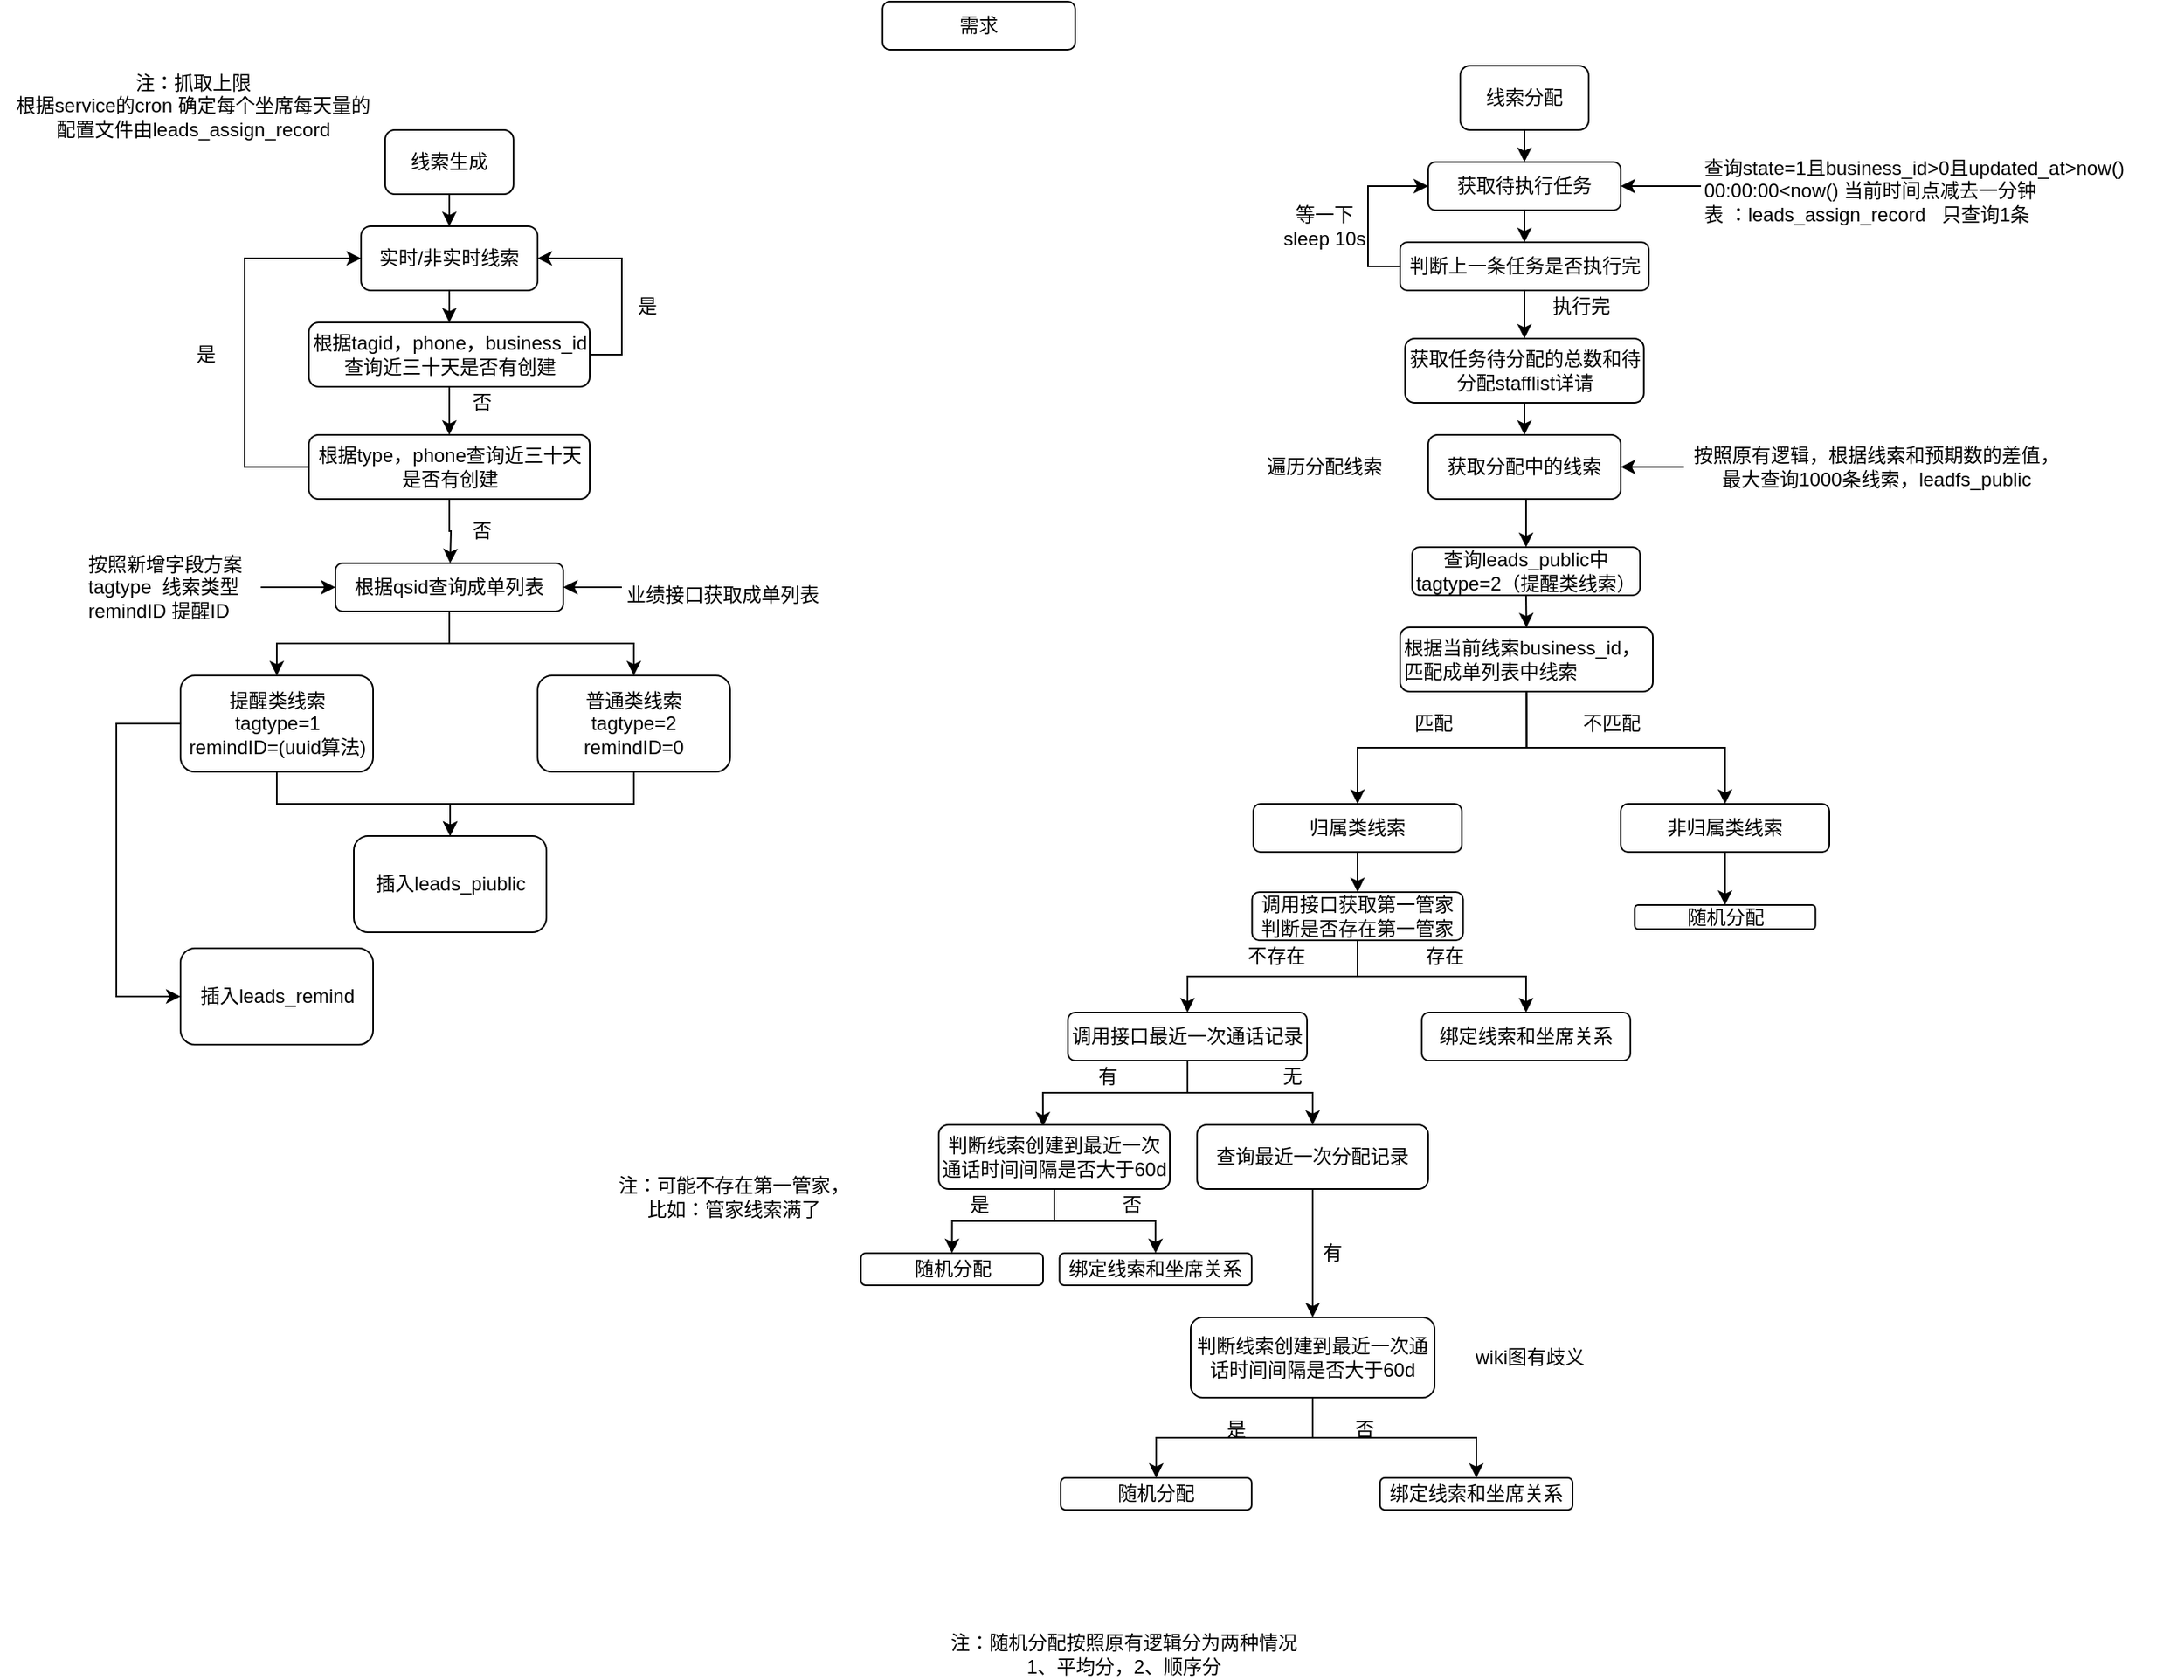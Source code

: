 <mxfile version="14.1.8" type="github">
  <diagram id="IqknK0kPTcSjH_NUfwJQ" name="Page-1">
    <mxGraphModel dx="3063" dy="646" grid="1" gridSize="10" guides="1" tooltips="1" connect="1" arrows="1" fold="1" page="1" pageScale="1" pageWidth="1920" pageHeight="1200" math="0" shadow="0">
      <root>
        <mxCell id="0" />
        <mxCell id="1" parent="0" />
        <mxCell id="EvDbIWPLK_iTkj3-h5W0-1" value="需求" style="rounded=1;whiteSpace=wrap;html=1;" vertex="1" parent="1">
          <mxGeometry x="380" y="30" width="120" height="30" as="geometry" />
        </mxCell>
        <mxCell id="EvDbIWPLK_iTkj3-h5W0-6" style="edgeStyle=orthogonalEdgeStyle;rounded=0;orthogonalLoop=1;jettySize=auto;html=1;exitX=0.5;exitY=1;exitDx=0;exitDy=0;entryX=0.5;entryY=0;entryDx=0;entryDy=0;" edge="1" parent="1" source="EvDbIWPLK_iTkj3-h5W0-2" target="EvDbIWPLK_iTkj3-h5W0-5">
          <mxGeometry relative="1" as="geometry" />
        </mxCell>
        <mxCell id="EvDbIWPLK_iTkj3-h5W0-2" value="线索生成" style="rounded=1;whiteSpace=wrap;html=1;" vertex="1" parent="1">
          <mxGeometry x="70" y="110" width="80" height="40" as="geometry" />
        </mxCell>
        <mxCell id="EvDbIWPLK_iTkj3-h5W0-38" style="edgeStyle=orthogonalEdgeStyle;rounded=0;orthogonalLoop=1;jettySize=auto;html=1;exitX=0.5;exitY=1;exitDx=0;exitDy=0;" edge="1" parent="1" source="EvDbIWPLK_iTkj3-h5W0-3">
          <mxGeometry relative="1" as="geometry">
            <mxPoint x="780" y="130" as="targetPoint" />
          </mxGeometry>
        </mxCell>
        <mxCell id="EvDbIWPLK_iTkj3-h5W0-3" value="线索分配" style="rounded=1;whiteSpace=wrap;html=1;" vertex="1" parent="1">
          <mxGeometry x="740" y="70" width="80" height="40" as="geometry" />
        </mxCell>
        <mxCell id="EvDbIWPLK_iTkj3-h5W0-8" style="edgeStyle=orthogonalEdgeStyle;rounded=0;orthogonalLoop=1;jettySize=auto;html=1;exitX=0.5;exitY=1;exitDx=0;exitDy=0;entryX=0.5;entryY=0;entryDx=0;entryDy=0;" edge="1" parent="1" source="EvDbIWPLK_iTkj3-h5W0-5" target="EvDbIWPLK_iTkj3-h5W0-7">
          <mxGeometry relative="1" as="geometry" />
        </mxCell>
        <mxCell id="EvDbIWPLK_iTkj3-h5W0-5" value="实时/非实时线索" style="rounded=1;whiteSpace=wrap;html=1;" vertex="1" parent="1">
          <mxGeometry x="55" y="170" width="110" height="40" as="geometry" />
        </mxCell>
        <mxCell id="EvDbIWPLK_iTkj3-h5W0-9" style="edgeStyle=orthogonalEdgeStyle;rounded=0;orthogonalLoop=1;jettySize=auto;html=1;exitX=0.5;exitY=1;exitDx=0;exitDy=0;" edge="1" parent="1" source="EvDbIWPLK_iTkj3-h5W0-7">
          <mxGeometry relative="1" as="geometry">
            <mxPoint x="110" y="300" as="targetPoint" />
          </mxGeometry>
        </mxCell>
        <mxCell id="EvDbIWPLK_iTkj3-h5W0-12" style="edgeStyle=orthogonalEdgeStyle;rounded=0;orthogonalLoop=1;jettySize=auto;html=1;exitX=1;exitY=0.5;exitDx=0;exitDy=0;entryX=1;entryY=0.5;entryDx=0;entryDy=0;" edge="1" parent="1" source="EvDbIWPLK_iTkj3-h5W0-7" target="EvDbIWPLK_iTkj3-h5W0-5">
          <mxGeometry relative="1" as="geometry" />
        </mxCell>
        <mxCell id="EvDbIWPLK_iTkj3-h5W0-7" value="根据tagid，phone，business_id查询近三十天是否有创建" style="rounded=1;whiteSpace=wrap;html=1;" vertex="1" parent="1">
          <mxGeometry x="22.5" y="230" width="175" height="40" as="geometry" />
        </mxCell>
        <mxCell id="EvDbIWPLK_iTkj3-h5W0-10" value="否" style="text;html=1;align=center;verticalAlign=middle;resizable=0;points=[];autosize=1;" vertex="1" parent="1">
          <mxGeometry x="115" y="270" width="30" height="20" as="geometry" />
        </mxCell>
        <mxCell id="EvDbIWPLK_iTkj3-h5W0-13" value="是" style="text;html=1;align=center;verticalAlign=middle;resizable=0;points=[];autosize=1;" vertex="1" parent="1">
          <mxGeometry x="217.5" y="210" width="30" height="20" as="geometry" />
        </mxCell>
        <mxCell id="EvDbIWPLK_iTkj3-h5W0-15" style="edgeStyle=orthogonalEdgeStyle;rounded=0;orthogonalLoop=1;jettySize=auto;html=1;exitX=0.5;exitY=1;exitDx=0;exitDy=0;" edge="1" parent="1" source="EvDbIWPLK_iTkj3-h5W0-14">
          <mxGeometry relative="1" as="geometry">
            <mxPoint x="110.5" y="380" as="targetPoint" />
          </mxGeometry>
        </mxCell>
        <mxCell id="EvDbIWPLK_iTkj3-h5W0-17" style="edgeStyle=orthogonalEdgeStyle;rounded=0;orthogonalLoop=1;jettySize=auto;html=1;exitX=0;exitY=0.5;exitDx=0;exitDy=0;entryX=0;entryY=0.5;entryDx=0;entryDy=0;" edge="1" parent="1" source="EvDbIWPLK_iTkj3-h5W0-14" target="EvDbIWPLK_iTkj3-h5W0-5">
          <mxGeometry relative="1" as="geometry">
            <Array as="points">
              <mxPoint x="-17.5" y="320" />
              <mxPoint x="-17.5" y="190" />
            </Array>
          </mxGeometry>
        </mxCell>
        <mxCell id="EvDbIWPLK_iTkj3-h5W0-14" value="根据type，phone查询近三十天是否有创建" style="rounded=1;whiteSpace=wrap;html=1;" vertex="1" parent="1">
          <mxGeometry x="22.5" y="300" width="175" height="40" as="geometry" />
        </mxCell>
        <mxCell id="EvDbIWPLK_iTkj3-h5W0-16" value="否" style="text;html=1;align=center;verticalAlign=middle;resizable=0;points=[];autosize=1;" vertex="1" parent="1">
          <mxGeometry x="115" y="350" width="30" height="20" as="geometry" />
        </mxCell>
        <mxCell id="EvDbIWPLK_iTkj3-h5W0-18" value="是" style="text;html=1;align=center;verticalAlign=middle;resizable=0;points=[];autosize=1;" vertex="1" parent="1">
          <mxGeometry x="-57.5" y="240" width="30" height="20" as="geometry" />
        </mxCell>
        <mxCell id="EvDbIWPLK_iTkj3-h5W0-19" value="注：抓取上限&lt;br&gt;根据service的cron 确定每个坐席每天量的&lt;br&gt;配置文件由leads_assign_record" style="text;html=1;align=center;verticalAlign=middle;resizable=0;points=[];autosize=1;" vertex="1" parent="1">
          <mxGeometry x="-170" y="70" width="240" height="50" as="geometry" />
        </mxCell>
        <mxCell id="EvDbIWPLK_iTkj3-h5W0-27" style="edgeStyle=orthogonalEdgeStyle;rounded=0;orthogonalLoop=1;jettySize=auto;html=1;exitX=0.5;exitY=1;exitDx=0;exitDy=0;entryX=0.5;entryY=0;entryDx=0;entryDy=0;" edge="1" parent="1" source="EvDbIWPLK_iTkj3-h5W0-22" target="EvDbIWPLK_iTkj3-h5W0-26">
          <mxGeometry relative="1" as="geometry" />
        </mxCell>
        <mxCell id="EvDbIWPLK_iTkj3-h5W0-29" style="edgeStyle=orthogonalEdgeStyle;rounded=0;orthogonalLoop=1;jettySize=auto;html=1;exitX=0.5;exitY=1;exitDx=0;exitDy=0;entryX=0.5;entryY=0;entryDx=0;entryDy=0;" edge="1" parent="1" source="EvDbIWPLK_iTkj3-h5W0-22" target="EvDbIWPLK_iTkj3-h5W0-28">
          <mxGeometry relative="1" as="geometry" />
        </mxCell>
        <mxCell id="EvDbIWPLK_iTkj3-h5W0-22" value="根据qsid查询成单列表" style="rounded=1;whiteSpace=wrap;html=1;" vertex="1" parent="1">
          <mxGeometry x="39" y="380" width="142" height="30" as="geometry" />
        </mxCell>
        <mxCell id="EvDbIWPLK_iTkj3-h5W0-24" value="" style="edgeStyle=orthogonalEdgeStyle;rounded=0;orthogonalLoop=1;jettySize=auto;html=1;" edge="1" parent="1" source="EvDbIWPLK_iTkj3-h5W0-23" target="EvDbIWPLK_iTkj3-h5W0-22">
          <mxGeometry relative="1" as="geometry" />
        </mxCell>
        <mxCell id="EvDbIWPLK_iTkj3-h5W0-23" value="按照新增字段方案&lt;br&gt;tagtype&amp;nbsp; 线索类型&lt;br&gt;remindID 提醒ID" style="text;html=1;align=left;verticalAlign=middle;resizable=0;points=[];autosize=1;" vertex="1" parent="1">
          <mxGeometry x="-117.5" y="370" width="110" height="50" as="geometry" />
        </mxCell>
        <mxCell id="EvDbIWPLK_iTkj3-h5W0-31" style="edgeStyle=orthogonalEdgeStyle;rounded=0;orthogonalLoop=1;jettySize=auto;html=1;exitX=0.5;exitY=1;exitDx=0;exitDy=0;" edge="1" parent="1" source="EvDbIWPLK_iTkj3-h5W0-26" target="EvDbIWPLK_iTkj3-h5W0-30">
          <mxGeometry relative="1" as="geometry" />
        </mxCell>
        <mxCell id="EvDbIWPLK_iTkj3-h5W0-35" style="edgeStyle=orthogonalEdgeStyle;rounded=0;orthogonalLoop=1;jettySize=auto;html=1;exitX=0;exitY=0.5;exitDx=0;exitDy=0;entryX=0;entryY=0.5;entryDx=0;entryDy=0;" edge="1" parent="1" source="EvDbIWPLK_iTkj3-h5W0-26" target="EvDbIWPLK_iTkj3-h5W0-33">
          <mxGeometry relative="1" as="geometry">
            <Array as="points">
              <mxPoint x="-97.5" y="480" />
              <mxPoint x="-97.5" y="650" />
            </Array>
          </mxGeometry>
        </mxCell>
        <mxCell id="EvDbIWPLK_iTkj3-h5W0-26" value="提醒类线索&lt;br&gt;tagtype=1&lt;br&gt;&lt;span style=&quot;text-align: left&quot;&gt;remindID=(uuid算法)&lt;/span&gt;" style="rounded=1;whiteSpace=wrap;html=1;" vertex="1" parent="1">
          <mxGeometry x="-57.5" y="450" width="120" height="60" as="geometry" />
        </mxCell>
        <mxCell id="EvDbIWPLK_iTkj3-h5W0-32" style="edgeStyle=orthogonalEdgeStyle;rounded=0;orthogonalLoop=1;jettySize=auto;html=1;exitX=0.5;exitY=1;exitDx=0;exitDy=0;entryX=0.5;entryY=0;entryDx=0;entryDy=0;" edge="1" parent="1" source="EvDbIWPLK_iTkj3-h5W0-28" target="EvDbIWPLK_iTkj3-h5W0-30">
          <mxGeometry relative="1" as="geometry" />
        </mxCell>
        <mxCell id="EvDbIWPLK_iTkj3-h5W0-28" value="普通类线索&lt;br&gt;tagtype=2&lt;br&gt;&lt;span style=&quot;text-align: left&quot;&gt;remindID=0&lt;/span&gt;" style="rounded=1;whiteSpace=wrap;html=1;" vertex="1" parent="1">
          <mxGeometry x="165" y="450" width="120" height="60" as="geometry" />
        </mxCell>
        <mxCell id="EvDbIWPLK_iTkj3-h5W0-30" value="插入leads_piublic" style="rounded=1;whiteSpace=wrap;html=1;" vertex="1" parent="1">
          <mxGeometry x="50.5" y="550" width="120" height="60" as="geometry" />
        </mxCell>
        <mxCell id="EvDbIWPLK_iTkj3-h5W0-33" value="插入leads_remind" style="rounded=1;whiteSpace=wrap;html=1;" vertex="1" parent="1">
          <mxGeometry x="-57.5" y="620" width="120" height="60" as="geometry" />
        </mxCell>
        <mxCell id="EvDbIWPLK_iTkj3-h5W0-37" style="edgeStyle=orthogonalEdgeStyle;rounded=0;orthogonalLoop=1;jettySize=auto;html=1;exitX=0;exitY=0.25;exitDx=0;exitDy=0;" edge="1" parent="1" source="EvDbIWPLK_iTkj3-h5W0-36" target="EvDbIWPLK_iTkj3-h5W0-22">
          <mxGeometry relative="1" as="geometry" />
        </mxCell>
        <mxCell id="EvDbIWPLK_iTkj3-h5W0-36" value="业绩接口获取成单列表" style="text;html=1;strokeColor=none;fillColor=none;align=center;verticalAlign=middle;whiteSpace=wrap;rounded=0;" vertex="1" parent="1">
          <mxGeometry x="217.5" y="390" width="125" height="20" as="geometry" />
        </mxCell>
        <mxCell id="EvDbIWPLK_iTkj3-h5W0-43" style="edgeStyle=orthogonalEdgeStyle;rounded=0;orthogonalLoop=1;jettySize=auto;html=1;exitX=0.5;exitY=1;exitDx=0;exitDy=0;entryX=0.5;entryY=0;entryDx=0;entryDy=0;" edge="1" parent="1" source="EvDbIWPLK_iTkj3-h5W0-39" target="EvDbIWPLK_iTkj3-h5W0-42">
          <mxGeometry relative="1" as="geometry" />
        </mxCell>
        <mxCell id="EvDbIWPLK_iTkj3-h5W0-39" value="获取待执行任务" style="rounded=1;whiteSpace=wrap;html=1;" vertex="1" parent="1">
          <mxGeometry x="720" y="130" width="120" height="30" as="geometry" />
        </mxCell>
        <mxCell id="EvDbIWPLK_iTkj3-h5W0-41" style="edgeStyle=orthogonalEdgeStyle;rounded=0;orthogonalLoop=1;jettySize=auto;html=1;exitX=0;exitY=0.5;exitDx=0;exitDy=0;entryX=1;entryY=0.5;entryDx=0;entryDy=0;" edge="1" parent="1" source="EvDbIWPLK_iTkj3-h5W0-40" target="EvDbIWPLK_iTkj3-h5W0-39">
          <mxGeometry relative="1" as="geometry" />
        </mxCell>
        <mxCell id="EvDbIWPLK_iTkj3-h5W0-40" value="查询state=1且business_id&amp;gt;0且updated_at&amp;gt;now() 00:00:00&amp;lt;now() 当前时间点减去一分钟&lt;br&gt;表 ：leads_assign_record&amp;nbsp; &amp;nbsp;只查询1条" style="text;whiteSpace=wrap;html=1;" vertex="1" parent="1">
          <mxGeometry x="890" y="120" width="300" height="50" as="geometry" />
        </mxCell>
        <mxCell id="EvDbIWPLK_iTkj3-h5W0-44" style="edgeStyle=orthogonalEdgeStyle;rounded=0;orthogonalLoop=1;jettySize=auto;html=1;exitX=0.5;exitY=1;exitDx=0;exitDy=0;" edge="1" parent="1" source="EvDbIWPLK_iTkj3-h5W0-42">
          <mxGeometry relative="1" as="geometry">
            <mxPoint x="780" y="240" as="targetPoint" />
          </mxGeometry>
        </mxCell>
        <mxCell id="EvDbIWPLK_iTkj3-h5W0-46" style="edgeStyle=orthogonalEdgeStyle;rounded=0;orthogonalLoop=1;jettySize=auto;html=1;exitX=0;exitY=0.5;exitDx=0;exitDy=0;entryX=0;entryY=0.5;entryDx=0;entryDy=0;" edge="1" parent="1" source="EvDbIWPLK_iTkj3-h5W0-42" target="EvDbIWPLK_iTkj3-h5W0-39">
          <mxGeometry relative="1" as="geometry" />
        </mxCell>
        <mxCell id="EvDbIWPLK_iTkj3-h5W0-42" value="判断上一条任务是否执行完" style="rounded=1;whiteSpace=wrap;html=1;" vertex="1" parent="1">
          <mxGeometry x="702.5" y="180" width="155" height="30" as="geometry" />
        </mxCell>
        <mxCell id="EvDbIWPLK_iTkj3-h5W0-45" value="执行完" style="text;html=1;align=center;verticalAlign=middle;resizable=0;points=[];autosize=1;" vertex="1" parent="1">
          <mxGeometry x="790" y="210" width="50" height="20" as="geometry" />
        </mxCell>
        <mxCell id="EvDbIWPLK_iTkj3-h5W0-47" value="等一下&lt;br&gt;sleep 10s" style="text;html=1;align=center;verticalAlign=middle;resizable=0;points=[];autosize=1;" vertex="1" parent="1">
          <mxGeometry x="620" y="155" width="70" height="30" as="geometry" />
        </mxCell>
        <mxCell id="EvDbIWPLK_iTkj3-h5W0-52" style="edgeStyle=orthogonalEdgeStyle;rounded=0;orthogonalLoop=1;jettySize=auto;html=1;exitX=0.5;exitY=1;exitDx=0;exitDy=0;entryX=0.5;entryY=0;entryDx=0;entryDy=0;" edge="1" parent="1" source="EvDbIWPLK_iTkj3-h5W0-48" target="EvDbIWPLK_iTkj3-h5W0-50">
          <mxGeometry relative="1" as="geometry" />
        </mxCell>
        <mxCell id="EvDbIWPLK_iTkj3-h5W0-48" value="获取任务待分配的总数和待分配stafflist详请" style="rounded=1;whiteSpace=wrap;html=1;" vertex="1" parent="1">
          <mxGeometry x="705.63" y="240" width="148.75" height="40" as="geometry" />
        </mxCell>
        <mxCell id="EvDbIWPLK_iTkj3-h5W0-58" style="edgeStyle=orthogonalEdgeStyle;rounded=0;orthogonalLoop=1;jettySize=auto;html=1;exitX=0.5;exitY=1;exitDx=0;exitDy=0;entryX=0.5;entryY=0;entryDx=0;entryDy=0;" edge="1" parent="1" source="EvDbIWPLK_iTkj3-h5W0-50" target="EvDbIWPLK_iTkj3-h5W0-55">
          <mxGeometry relative="1" as="geometry" />
        </mxCell>
        <mxCell id="EvDbIWPLK_iTkj3-h5W0-50" value="获取分配中的线索" style="rounded=1;whiteSpace=wrap;html=1;" vertex="1" parent="1">
          <mxGeometry x="720" y="300" width="120" height="40" as="geometry" />
        </mxCell>
        <mxCell id="EvDbIWPLK_iTkj3-h5W0-51" value="&lt;span&gt;遍历分配线索&lt;/span&gt;" style="text;html=1;align=center;verticalAlign=middle;resizable=0;points=[];autosize=1;" vertex="1" parent="1">
          <mxGeometry x="610" y="310" width="90" height="20" as="geometry" />
        </mxCell>
        <mxCell id="EvDbIWPLK_iTkj3-h5W0-54" value="" style="edgeStyle=orthogonalEdgeStyle;rounded=0;orthogonalLoop=1;jettySize=auto;html=1;" edge="1" parent="1" source="EvDbIWPLK_iTkj3-h5W0-53" target="EvDbIWPLK_iTkj3-h5W0-50">
          <mxGeometry relative="1" as="geometry" />
        </mxCell>
        <mxCell id="EvDbIWPLK_iTkj3-h5W0-53" value="按照原有逻辑，根据线索和预期数的差值，&lt;br&gt;最大查询1000条线索，leadfs_public" style="text;html=1;align=center;verticalAlign=middle;resizable=0;points=[];autosize=1;" vertex="1" parent="1">
          <mxGeometry x="879.38" y="305" width="240" height="30" as="geometry" />
        </mxCell>
        <mxCell id="EvDbIWPLK_iTkj3-h5W0-64" style="edgeStyle=orthogonalEdgeStyle;rounded=0;orthogonalLoop=1;jettySize=auto;html=1;exitX=0.5;exitY=1;exitDx=0;exitDy=0;entryX=0.5;entryY=0;entryDx=0;entryDy=0;" edge="1" parent="1" source="EvDbIWPLK_iTkj3-h5W0-55" target="EvDbIWPLK_iTkj3-h5W0-63">
          <mxGeometry relative="1" as="geometry" />
        </mxCell>
        <mxCell id="EvDbIWPLK_iTkj3-h5W0-55" value="查询leads_public中&lt;span style=&quot;text-align: left&quot;&gt;tagtype=2（提醒类线索）&lt;/span&gt;" style="rounded=1;whiteSpace=wrap;html=1;" vertex="1" parent="1">
          <mxGeometry x="710" y="370" width="142" height="30" as="geometry" />
        </mxCell>
        <mxCell id="EvDbIWPLK_iTkj3-h5W0-67" style="edgeStyle=orthogonalEdgeStyle;rounded=0;orthogonalLoop=1;jettySize=auto;html=1;exitX=0.5;exitY=1;exitDx=0;exitDy=0;" edge="1" parent="1" source="EvDbIWPLK_iTkj3-h5W0-63" target="EvDbIWPLK_iTkj3-h5W0-65">
          <mxGeometry relative="1" as="geometry" />
        </mxCell>
        <mxCell id="EvDbIWPLK_iTkj3-h5W0-68" style="edgeStyle=orthogonalEdgeStyle;rounded=0;orthogonalLoop=1;jettySize=auto;html=1;exitX=0.5;exitY=1;exitDx=0;exitDy=0;entryX=0.5;entryY=0;entryDx=0;entryDy=0;" edge="1" parent="1" source="EvDbIWPLK_iTkj3-h5W0-63" target="EvDbIWPLK_iTkj3-h5W0-66">
          <mxGeometry relative="1" as="geometry" />
        </mxCell>
        <mxCell id="EvDbIWPLK_iTkj3-h5W0-63" value="根据当前线索business_id，匹配成单列表中线索" style="rounded=1;whiteSpace=wrap;html=1;align=left;" vertex="1" parent="1">
          <mxGeometry x="702.5" y="420" width="157.5" height="40" as="geometry" />
        </mxCell>
        <mxCell id="EvDbIWPLK_iTkj3-h5W0-73" value="" style="edgeStyle=orthogonalEdgeStyle;rounded=0;orthogonalLoop=1;jettySize=auto;html=1;" edge="1" parent="1" source="EvDbIWPLK_iTkj3-h5W0-65" target="EvDbIWPLK_iTkj3-h5W0-72">
          <mxGeometry relative="1" as="geometry" />
        </mxCell>
        <mxCell id="EvDbIWPLK_iTkj3-h5W0-65" value="归属类线索" style="rounded=1;whiteSpace=wrap;html=1;" vertex="1" parent="1">
          <mxGeometry x="611" y="530" width="130" height="30" as="geometry" />
        </mxCell>
        <mxCell id="EvDbIWPLK_iTkj3-h5W0-90" style="edgeStyle=orthogonalEdgeStyle;rounded=0;orthogonalLoop=1;jettySize=auto;html=1;exitX=0.5;exitY=1;exitDx=0;exitDy=0;" edge="1" parent="1" source="EvDbIWPLK_iTkj3-h5W0-66" target="EvDbIWPLK_iTkj3-h5W0-89">
          <mxGeometry relative="1" as="geometry" />
        </mxCell>
        <mxCell id="EvDbIWPLK_iTkj3-h5W0-66" value="&lt;span&gt;非归属类线索&lt;/span&gt;" style="rounded=1;whiteSpace=wrap;html=1;" vertex="1" parent="1">
          <mxGeometry x="840" y="530" width="130" height="30" as="geometry" />
        </mxCell>
        <mxCell id="EvDbIWPLK_iTkj3-h5W0-69" value="匹配" style="text;html=1;align=center;verticalAlign=middle;resizable=0;points=[];autosize=1;" vertex="1" parent="1">
          <mxGeometry x="702.5" y="470" width="40" height="20" as="geometry" />
        </mxCell>
        <mxCell id="EvDbIWPLK_iTkj3-h5W0-71" value="不匹配" style="text;html=1;align=center;verticalAlign=middle;resizable=0;points=[];autosize=1;" vertex="1" parent="1">
          <mxGeometry x="809.38" y="470" width="50" height="20" as="geometry" />
        </mxCell>
        <mxCell id="EvDbIWPLK_iTkj3-h5W0-95" style="edgeStyle=orthogonalEdgeStyle;rounded=0;orthogonalLoop=1;jettySize=auto;html=1;exitX=0.5;exitY=1;exitDx=0;exitDy=0;entryX=0.5;entryY=0;entryDx=0;entryDy=0;" edge="1" parent="1" source="EvDbIWPLK_iTkj3-h5W0-72" target="EvDbIWPLK_iTkj3-h5W0-74">
          <mxGeometry relative="1" as="geometry" />
        </mxCell>
        <mxCell id="EvDbIWPLK_iTkj3-h5W0-98" style="edgeStyle=orthogonalEdgeStyle;rounded=0;orthogonalLoop=1;jettySize=auto;html=1;exitX=0.5;exitY=1;exitDx=0;exitDy=0;entryX=0.5;entryY=0;entryDx=0;entryDy=0;" edge="1" parent="1" source="EvDbIWPLK_iTkj3-h5W0-72" target="EvDbIWPLK_iTkj3-h5W0-97">
          <mxGeometry relative="1" as="geometry" />
        </mxCell>
        <mxCell id="EvDbIWPLK_iTkj3-h5W0-72" value="调用接口获取第一管家&lt;br&gt;判断是否存在第一管家" style="rounded=1;whiteSpace=wrap;html=1;" vertex="1" parent="1">
          <mxGeometry x="610.25" y="585" width="131.5" height="30" as="geometry" />
        </mxCell>
        <mxCell id="EvDbIWPLK_iTkj3-h5W0-74" value="绑定线索和坐席关系" style="rounded=1;whiteSpace=wrap;html=1;" vertex="1" parent="1">
          <mxGeometry x="716" y="660" width="130" height="30" as="geometry" />
        </mxCell>
        <mxCell id="EvDbIWPLK_iTkj3-h5W0-76" value="存在" style="text;html=1;align=center;verticalAlign=middle;resizable=0;points=[];autosize=1;" vertex="1" parent="1">
          <mxGeometry x="710" y="615" width="40" height="20" as="geometry" />
        </mxCell>
        <mxCell id="EvDbIWPLK_iTkj3-h5W0-77" value="注：可能不存在第一管家，&lt;br&gt;比如：管家线索满了" style="text;html=1;align=center;verticalAlign=middle;resizable=0;points=[];autosize=1;" vertex="1" parent="1">
          <mxGeometry x="206.5" y="760" width="160" height="30" as="geometry" />
        </mxCell>
        <mxCell id="EvDbIWPLK_iTkj3-h5W0-81" value="不存在" style="text;html=1;align=center;verticalAlign=middle;resizable=0;points=[];autosize=1;" vertex="1" parent="1">
          <mxGeometry x="600" y="615" width="50" height="20" as="geometry" />
        </mxCell>
        <mxCell id="EvDbIWPLK_iTkj3-h5W0-89" value="随机分配" style="rounded=1;whiteSpace=wrap;html=1;" vertex="1" parent="1">
          <mxGeometry x="848.69" y="593" width="112.62" height="15" as="geometry" />
        </mxCell>
        <mxCell id="EvDbIWPLK_iTkj3-h5W0-94" value="随机分配" style="rounded=1;whiteSpace=wrap;html=1;" vertex="1" parent="1">
          <mxGeometry x="366.5" y="810" width="113.5" height="20" as="geometry" />
        </mxCell>
        <mxCell id="EvDbIWPLK_iTkj3-h5W0-100" style="edgeStyle=orthogonalEdgeStyle;rounded=0;orthogonalLoop=1;jettySize=auto;html=1;exitX=0.5;exitY=1;exitDx=0;exitDy=0;entryX=0.451;entryY=0.025;entryDx=0;entryDy=0;entryPerimeter=0;" edge="1" parent="1" source="EvDbIWPLK_iTkj3-h5W0-97" target="EvDbIWPLK_iTkj3-h5W0-99">
          <mxGeometry relative="1" as="geometry" />
        </mxCell>
        <mxCell id="EvDbIWPLK_iTkj3-h5W0-103" style="edgeStyle=orthogonalEdgeStyle;rounded=0;orthogonalLoop=1;jettySize=auto;html=1;exitX=0.5;exitY=1;exitDx=0;exitDy=0;" edge="1" parent="1" source="EvDbIWPLK_iTkj3-h5W0-97" target="EvDbIWPLK_iTkj3-h5W0-101">
          <mxGeometry relative="1" as="geometry" />
        </mxCell>
        <mxCell id="EvDbIWPLK_iTkj3-h5W0-97" value="调用接口最近一次通话记录" style="rounded=1;whiteSpace=wrap;html=1;align=left;" vertex="1" parent="1">
          <mxGeometry x="495.5" y="660" width="149" height="30" as="geometry" />
        </mxCell>
        <mxCell id="EvDbIWPLK_iTkj3-h5W0-105" style="edgeStyle=orthogonalEdgeStyle;rounded=0;orthogonalLoop=1;jettySize=auto;html=1;exitX=0.5;exitY=1;exitDx=0;exitDy=0;entryX=0.5;entryY=0;entryDx=0;entryDy=0;" edge="1" parent="1" source="EvDbIWPLK_iTkj3-h5W0-99" target="EvDbIWPLK_iTkj3-h5W0-94">
          <mxGeometry relative="1" as="geometry" />
        </mxCell>
        <mxCell id="EvDbIWPLK_iTkj3-h5W0-108" style="edgeStyle=orthogonalEdgeStyle;rounded=0;orthogonalLoop=1;jettySize=auto;html=1;exitX=0.5;exitY=1;exitDx=0;exitDy=0;entryX=0.5;entryY=0;entryDx=0;entryDy=0;" edge="1" parent="1" source="EvDbIWPLK_iTkj3-h5W0-99" target="EvDbIWPLK_iTkj3-h5W0-107">
          <mxGeometry relative="1" as="geometry" />
        </mxCell>
        <mxCell id="EvDbIWPLK_iTkj3-h5W0-99" value="判断线索创建到最近一次通话时间间隔是否大于60d" style="rounded=1;whiteSpace=wrap;html=1;" vertex="1" parent="1">
          <mxGeometry x="415" y="730" width="144" height="40" as="geometry" />
        </mxCell>
        <mxCell id="EvDbIWPLK_iTkj3-h5W0-111" style="edgeStyle=orthogonalEdgeStyle;rounded=0;orthogonalLoop=1;jettySize=auto;html=1;exitX=0.5;exitY=1;exitDx=0;exitDy=0;" edge="1" parent="1" source="EvDbIWPLK_iTkj3-h5W0-101" target="EvDbIWPLK_iTkj3-h5W0-110">
          <mxGeometry relative="1" as="geometry" />
        </mxCell>
        <mxCell id="EvDbIWPLK_iTkj3-h5W0-101" value="查询最近一次分配记录" style="rounded=1;whiteSpace=wrap;html=1;" vertex="1" parent="1">
          <mxGeometry x="576" y="730" width="144" height="40" as="geometry" />
        </mxCell>
        <mxCell id="EvDbIWPLK_iTkj3-h5W0-102" value="有" style="text;html=1;align=center;verticalAlign=middle;resizable=0;points=[];autosize=1;" vertex="1" parent="1">
          <mxGeometry x="505" y="690" width="30" height="20" as="geometry" />
        </mxCell>
        <mxCell id="EvDbIWPLK_iTkj3-h5W0-104" value="无" style="text;html=1;align=center;verticalAlign=middle;resizable=0;points=[];autosize=1;" vertex="1" parent="1">
          <mxGeometry x="620" y="690" width="30" height="20" as="geometry" />
        </mxCell>
        <mxCell id="EvDbIWPLK_iTkj3-h5W0-106" value="是" style="text;html=1;align=center;verticalAlign=middle;resizable=0;points=[];autosize=1;" vertex="1" parent="1">
          <mxGeometry x="425" y="770" width="30" height="20" as="geometry" />
        </mxCell>
        <mxCell id="EvDbIWPLK_iTkj3-h5W0-107" value="&lt;span&gt;绑定线索和坐席关系&lt;/span&gt;" style="rounded=1;whiteSpace=wrap;html=1;" vertex="1" parent="1">
          <mxGeometry x="490.25" y="810" width="119.75" height="20" as="geometry" />
        </mxCell>
        <mxCell id="EvDbIWPLK_iTkj3-h5W0-109" value="否" style="text;html=1;align=center;verticalAlign=middle;resizable=0;points=[];autosize=1;" vertex="1" parent="1">
          <mxGeometry x="520" y="770" width="30" height="20" as="geometry" />
        </mxCell>
        <mxCell id="EvDbIWPLK_iTkj3-h5W0-115" style="edgeStyle=orthogonalEdgeStyle;rounded=0;orthogonalLoop=1;jettySize=auto;html=1;exitX=0.5;exitY=1;exitDx=0;exitDy=0;entryX=0.5;entryY=0;entryDx=0;entryDy=0;" edge="1" parent="1" source="EvDbIWPLK_iTkj3-h5W0-110" target="EvDbIWPLK_iTkj3-h5W0-113">
          <mxGeometry relative="1" as="geometry" />
        </mxCell>
        <mxCell id="EvDbIWPLK_iTkj3-h5W0-116" style="edgeStyle=orthogonalEdgeStyle;rounded=0;orthogonalLoop=1;jettySize=auto;html=1;exitX=0.5;exitY=1;exitDx=0;exitDy=0;entryX=0.5;entryY=0;entryDx=0;entryDy=0;" edge="1" parent="1" source="EvDbIWPLK_iTkj3-h5W0-110" target="EvDbIWPLK_iTkj3-h5W0-114">
          <mxGeometry relative="1" as="geometry" />
        </mxCell>
        <mxCell id="EvDbIWPLK_iTkj3-h5W0-110" value="&lt;span&gt;判断线索创建到最近一次通话时间间隔是否大于60d&lt;/span&gt;" style="rounded=1;whiteSpace=wrap;html=1;" vertex="1" parent="1">
          <mxGeometry x="572" y="850" width="152" height="50" as="geometry" />
        </mxCell>
        <mxCell id="EvDbIWPLK_iTkj3-h5W0-112" value="有" style="text;html=1;align=center;verticalAlign=middle;resizable=0;points=[];autosize=1;" vertex="1" parent="1">
          <mxGeometry x="645" y="800" width="30" height="20" as="geometry" />
        </mxCell>
        <mxCell id="EvDbIWPLK_iTkj3-h5W0-113" value="随机分配" style="rounded=1;whiteSpace=wrap;html=1;" vertex="1" parent="1">
          <mxGeometry x="491" y="950" width="119" height="20" as="geometry" />
        </mxCell>
        <mxCell id="EvDbIWPLK_iTkj3-h5W0-114" value="&lt;span&gt;绑定线索和坐席关系&lt;/span&gt;" style="rounded=1;whiteSpace=wrap;html=1;" vertex="1" parent="1">
          <mxGeometry x="690" y="950" width="120" height="20" as="geometry" />
        </mxCell>
        <mxCell id="EvDbIWPLK_iTkj3-h5W0-117" value="是" style="text;html=1;align=center;verticalAlign=middle;resizable=0;points=[];autosize=1;" vertex="1" parent="1">
          <mxGeometry x="585" y="910" width="30" height="20" as="geometry" />
        </mxCell>
        <mxCell id="EvDbIWPLK_iTkj3-h5W0-118" value="否" style="text;html=1;align=center;verticalAlign=middle;resizable=0;points=[];autosize=1;" vertex="1" parent="1">
          <mxGeometry x="665" y="910" width="30" height="20" as="geometry" />
        </mxCell>
        <mxCell id="EvDbIWPLK_iTkj3-h5W0-129" value="注：随机分配按照原有逻辑分为两种情况&lt;br&gt;1、平均分，2、顺序分" style="text;html=1;align=center;verticalAlign=middle;resizable=0;points=[];autosize=1;" vertex="1" parent="1">
          <mxGeometry x="415" y="1045" width="230" height="30" as="geometry" />
        </mxCell>
        <mxCell id="EvDbIWPLK_iTkj3-h5W0-136" value="wiki图有歧义" style="text;html=1;align=center;verticalAlign=middle;resizable=0;points=[];autosize=1;" vertex="1" parent="1">
          <mxGeometry x="742.5" y="865" width="80" height="20" as="geometry" />
        </mxCell>
      </root>
    </mxGraphModel>
  </diagram>
</mxfile>

